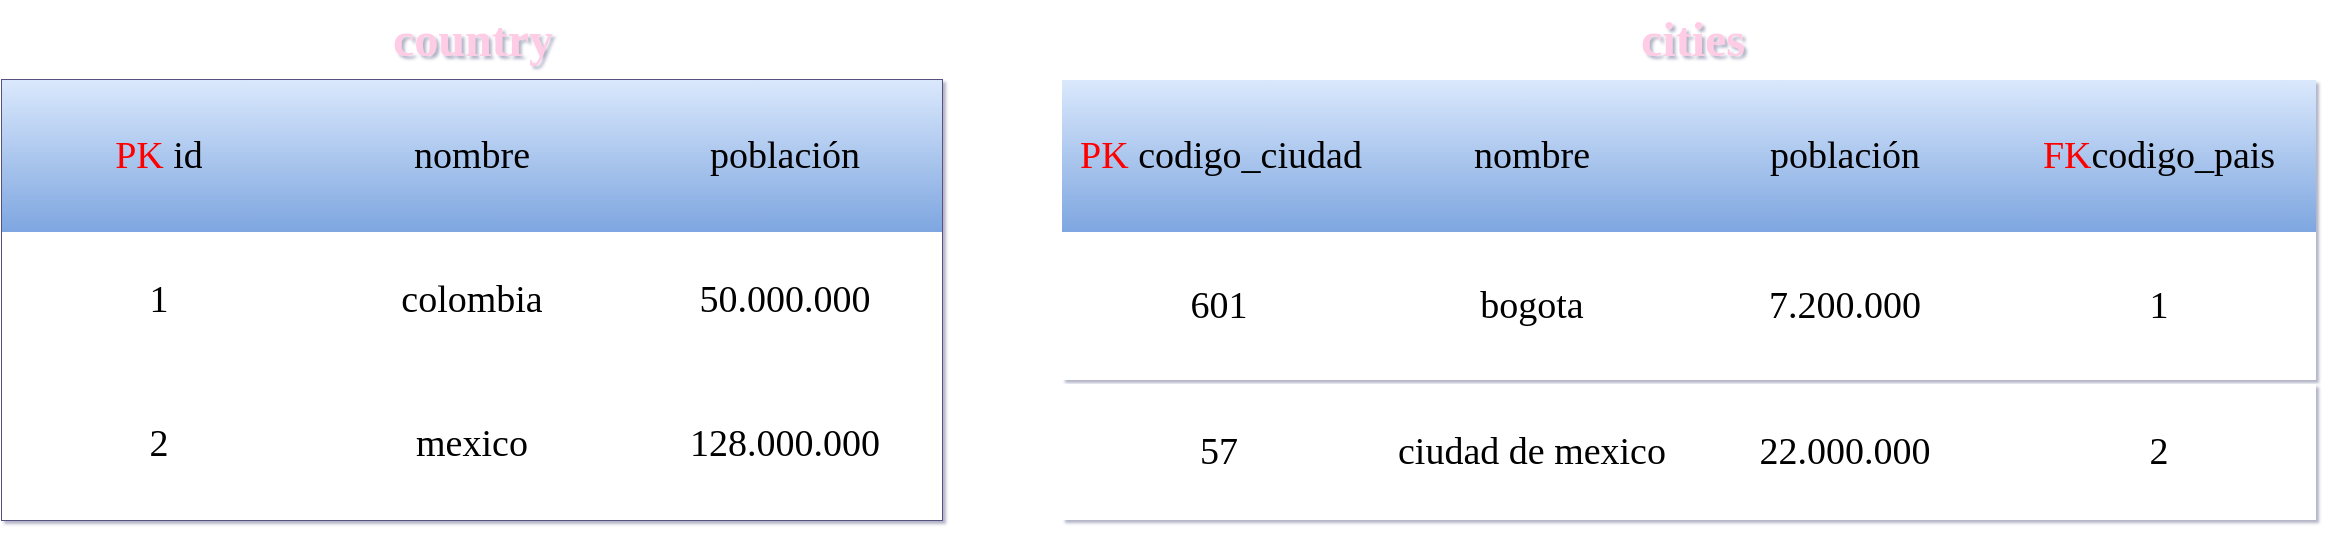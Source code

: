 <mxfile>
    <diagram id="HX9b447VqXafJLr6AjbX" name="ejercicio">
        <mxGraphModel dx="804" dy="488" grid="1" gridSize="10" guides="1" tooltips="1" connect="1" arrows="1" fold="1" page="0" pageScale="1" pageWidth="827" pageHeight="1169" background="none" math="0" shadow="1">
            <root>
                <mxCell id="0"/>
                <mxCell id="1" parent="0"/>
                <mxCell id="20JyrEh7IL_PLeLsb7hH-36" value="" style="shape=table;html=1;whiteSpace=wrap;startSize=0;container=1;collapsible=0;childLayout=tableLayout;fontFamily=Times New Roman;fontSize=19;fillColor=#d0cee2;strokeColor=#56517e;" parent="1" vertex="1">
                    <mxGeometry x="20" y="110" width="470" height="220" as="geometry"/>
                </mxCell>
                <mxCell id="20JyrEh7IL_PLeLsb7hH-37" value="" style="shape=partialRectangle;html=1;whiteSpace=wrap;collapsible=0;dropTarget=0;pointerEvents=0;fillColor=#dae8fc;top=0;left=0;bottom=0;right=0;points=[[0,0.5],[1,0.5]];portConstraint=eastwest;fontFamily=Times New Roman;fontSize=19;strokeColor=#6c8ebf;gradientColor=#7ea6e0;" parent="20JyrEh7IL_PLeLsb7hH-36" vertex="1">
                    <mxGeometry width="470" height="76" as="geometry"/>
                </mxCell>
                <mxCell id="20JyrEh7IL_PLeLsb7hH-38" value="&lt;font color=&quot;#ff0000&quot;&gt;PK&lt;/font&gt;&lt;font color=&quot;#000000&quot;&gt; id&lt;/font&gt;" style="shape=partialRectangle;html=1;whiteSpace=wrap;connectable=0;fillColor=none;top=0;left=0;bottom=0;right=0;overflow=hidden;pointerEvents=1;fontFamily=Times New Roman;fontSize=19;fontColor=#FFCCE6;" parent="20JyrEh7IL_PLeLsb7hH-37" vertex="1">
                    <mxGeometry width="157" height="76" as="geometry">
                        <mxRectangle width="157" height="76" as="alternateBounds"/>
                    </mxGeometry>
                </mxCell>
                <mxCell id="20JyrEh7IL_PLeLsb7hH-39" value="&lt;font color=&quot;#000000&quot;&gt;nombre&lt;/font&gt;" style="shape=partialRectangle;html=1;whiteSpace=wrap;connectable=0;fillColor=none;top=0;left=0;bottom=0;right=0;overflow=hidden;pointerEvents=1;fontFamily=Times New Roman;fontSize=19;fontColor=#FFCCE6;" parent="20JyrEh7IL_PLeLsb7hH-37" vertex="1">
                    <mxGeometry x="157" width="156" height="76" as="geometry">
                        <mxRectangle width="156" height="76" as="alternateBounds"/>
                    </mxGeometry>
                </mxCell>
                <mxCell id="20JyrEh7IL_PLeLsb7hH-40" value="&lt;font color=&quot;#000000&quot;&gt;población&lt;/font&gt;" style="shape=partialRectangle;html=1;whiteSpace=wrap;connectable=0;fillColor=none;top=0;left=0;bottom=0;right=0;overflow=hidden;pointerEvents=1;fontFamily=Times New Roman;fontSize=19;fontColor=#FFCCE6;" parent="20JyrEh7IL_PLeLsb7hH-37" vertex="1">
                    <mxGeometry x="313" width="157" height="76" as="geometry">
                        <mxRectangle width="157" height="76" as="alternateBounds"/>
                    </mxGeometry>
                </mxCell>
                <mxCell id="20JyrEh7IL_PLeLsb7hH-41" value="" style="shape=partialRectangle;html=1;whiteSpace=wrap;collapsible=0;dropTarget=0;pointerEvents=0;fillColor=none;top=0;left=0;bottom=0;right=0;points=[[0,0.5],[1,0.5]];portConstraint=eastwest;fontFamily=Times New Roman;fontSize=19;fontColor=#FFCCE6;" parent="20JyrEh7IL_PLeLsb7hH-36" vertex="1">
                    <mxGeometry y="76" width="470" height="68" as="geometry"/>
                </mxCell>
                <mxCell id="20JyrEh7IL_PLeLsb7hH-42" value="1" style="shape=partialRectangle;html=1;whiteSpace=wrap;connectable=0;top=0;left=0;bottom=0;right=0;overflow=hidden;pointerEvents=1;fontFamily=Times New Roman;fontSize=19;" parent="20JyrEh7IL_PLeLsb7hH-41" vertex="1">
                    <mxGeometry width="157" height="68" as="geometry">
                        <mxRectangle width="157" height="68" as="alternateBounds"/>
                    </mxGeometry>
                </mxCell>
                <mxCell id="20JyrEh7IL_PLeLsb7hH-43" value="colombia" style="shape=partialRectangle;html=1;whiteSpace=wrap;connectable=0;top=0;left=0;bottom=0;right=0;overflow=hidden;pointerEvents=1;fontFamily=Times New Roman;fontSize=19;gradientColor=none;fillColor=default;strokeWidth=4;" parent="20JyrEh7IL_PLeLsb7hH-41" vertex="1">
                    <mxGeometry x="157" width="156" height="68" as="geometry">
                        <mxRectangle width="156" height="68" as="alternateBounds"/>
                    </mxGeometry>
                </mxCell>
                <mxCell id="20JyrEh7IL_PLeLsb7hH-44" value="50.000.000" style="shape=partialRectangle;html=1;whiteSpace=wrap;connectable=0;top=0;left=0;bottom=0;right=0;overflow=hidden;pointerEvents=1;fontFamily=Times New Roman;fontSize=19;gradientColor=none;fillColor=default;strokeWidth=4;" parent="20JyrEh7IL_PLeLsb7hH-41" vertex="1">
                    <mxGeometry x="313" width="157" height="68" as="geometry">
                        <mxRectangle width="157" height="68" as="alternateBounds"/>
                    </mxGeometry>
                </mxCell>
                <mxCell id="20JyrEh7IL_PLeLsb7hH-45" value="" style="shape=partialRectangle;html=1;whiteSpace=wrap;collapsible=0;dropTarget=0;pointerEvents=0;fillColor=none;top=0;left=0;bottom=0;right=0;points=[[0,0.5],[1,0.5]];portConstraint=eastwest;fontFamily=Times New Roman;fontSize=19;fontColor=#FFCCE6;" parent="20JyrEh7IL_PLeLsb7hH-36" vertex="1">
                    <mxGeometry y="144" width="470" height="76" as="geometry"/>
                </mxCell>
                <mxCell id="20JyrEh7IL_PLeLsb7hH-46" value="2" style="shape=partialRectangle;html=1;whiteSpace=wrap;connectable=0;top=0;left=0;bottom=0;right=0;overflow=hidden;pointerEvents=1;fontFamily=Times New Roman;fontSize=19;" parent="20JyrEh7IL_PLeLsb7hH-45" vertex="1">
                    <mxGeometry width="157" height="76" as="geometry">
                        <mxRectangle width="157" height="76" as="alternateBounds"/>
                    </mxGeometry>
                </mxCell>
                <mxCell id="20JyrEh7IL_PLeLsb7hH-47" value="mexico" style="shape=partialRectangle;html=1;whiteSpace=wrap;connectable=0;top=0;left=0;bottom=0;right=0;overflow=hidden;pointerEvents=1;fontFamily=Times New Roman;fontSize=19;" parent="20JyrEh7IL_PLeLsb7hH-45" vertex="1">
                    <mxGeometry x="157" width="156" height="76" as="geometry">
                        <mxRectangle width="156" height="76" as="alternateBounds"/>
                    </mxGeometry>
                </mxCell>
                <mxCell id="20JyrEh7IL_PLeLsb7hH-48" value="128.000.000" style="shape=partialRectangle;html=1;whiteSpace=wrap;connectable=0;top=0;left=0;bottom=0;right=0;overflow=hidden;pointerEvents=1;fontFamily=Times New Roman;fontSize=19;" parent="20JyrEh7IL_PLeLsb7hH-45" vertex="1">
                    <mxGeometry x="313" width="157" height="76" as="geometry">
                        <mxRectangle width="157" height="76" as="alternateBounds"/>
                    </mxGeometry>
                </mxCell>
                <mxCell id="20JyrEh7IL_PLeLsb7hH-49" value="country" style="text;strokeColor=none;fillColor=none;html=1;fontSize=24;fontStyle=1;verticalAlign=middle;align=center;fontFamily=Times New Roman;fontColor=#FFCCE6;" parent="1" vertex="1">
                    <mxGeometry x="20" y="70" width="470" height="40" as="geometry"/>
                </mxCell>
                <mxCell id="20JyrEh7IL_PLeLsb7hH-64" value="" style="shape=partialRectangle;html=1;whiteSpace=wrap;collapsible=0;dropTarget=0;pointerEvents=0;fillColor=#dae8fc;top=0;left=0;bottom=0;right=0;points=[[0,0.5],[1,0.5]];portConstraint=eastwest;fontFamily=Times New Roman;fontSize=19;strokeColor=#6c8ebf;gradientColor=#7ea6e0;" parent="1" vertex="1">
                    <mxGeometry x="550" y="110" width="470" height="76" as="geometry"/>
                </mxCell>
                <mxCell id="20JyrEh7IL_PLeLsb7hH-65" value="&lt;font color=&quot;#ff0000&quot;&gt;PK&lt;/font&gt;&lt;font color=&quot;#000000&quot;&gt; codigo_ciudad&lt;/font&gt;" style="shape=partialRectangle;html=1;whiteSpace=wrap;connectable=0;fillColor=none;top=0;left=0;bottom=0;right=0;overflow=hidden;pointerEvents=1;fontFamily=Times New Roman;fontSize=19;fontColor=#FFCCE6;" parent="20JyrEh7IL_PLeLsb7hH-64" vertex="1">
                    <mxGeometry x="1" width="157" height="76" as="geometry">
                        <mxRectangle width="157" height="76" as="alternateBounds"/>
                    </mxGeometry>
                </mxCell>
                <mxCell id="20JyrEh7IL_PLeLsb7hH-66" value="&lt;font color=&quot;#000000&quot;&gt;nombre&lt;/font&gt;" style="shape=partialRectangle;html=1;whiteSpace=wrap;connectable=0;fillColor=none;top=0;left=0;bottom=0;right=0;overflow=hidden;pointerEvents=1;fontFamily=Times New Roman;fontSize=19;fontColor=#FFCCE6;" parent="20JyrEh7IL_PLeLsb7hH-64" vertex="1">
                    <mxGeometry x="157" width="156" height="76" as="geometry">
                        <mxRectangle width="156" height="76" as="alternateBounds"/>
                    </mxGeometry>
                </mxCell>
                <mxCell id="20JyrEh7IL_PLeLsb7hH-67" value="&lt;font color=&quot;#000000&quot;&gt;población&lt;/font&gt;" style="shape=partialRectangle;html=1;whiteSpace=wrap;connectable=0;fillColor=none;top=0;left=0;bottom=0;right=0;overflow=hidden;pointerEvents=1;fontFamily=Times New Roman;fontSize=19;fontColor=#FFCCE6;" parent="20JyrEh7IL_PLeLsb7hH-64" vertex="1">
                    <mxGeometry x="313" width="157" height="76" as="geometry">
                        <mxRectangle width="157" height="76" as="alternateBounds"/>
                    </mxGeometry>
                </mxCell>
                <mxCell id="20JyrEh7IL_PLeLsb7hH-68" value="" style="shape=partialRectangle;html=1;whiteSpace=wrap;collapsible=0;dropTarget=0;pointerEvents=0;fillColor=none;top=0;left=0;bottom=0;right=0;points=[[0,0.5],[1,0.5]];portConstraint=eastwest;fontFamily=Times New Roman;fontSize=19;fontColor=#FFCCE6;" parent="1" vertex="1">
                    <mxGeometry x="550" y="186" width="470" height="74" as="geometry"/>
                </mxCell>
                <mxCell id="20JyrEh7IL_PLeLsb7hH-69" value="601" style="shape=partialRectangle;html=1;whiteSpace=wrap;connectable=0;top=0;left=0;bottom=0;right=0;overflow=hidden;pointerEvents=1;fontFamily=Times New Roman;fontSize=19;" parent="20JyrEh7IL_PLeLsb7hH-68" vertex="1">
                    <mxGeometry width="157" height="74" as="geometry">
                        <mxRectangle width="157" height="68" as="alternateBounds"/>
                    </mxGeometry>
                </mxCell>
                <mxCell id="20JyrEh7IL_PLeLsb7hH-70" value="bogota" style="shape=partialRectangle;html=1;whiteSpace=wrap;connectable=0;top=0;left=0;bottom=0;right=0;overflow=hidden;pointerEvents=1;fontFamily=Times New Roman;fontSize=19;gradientColor=none;fillColor=default;strokeWidth=4;" parent="20JyrEh7IL_PLeLsb7hH-68" vertex="1">
                    <mxGeometry x="157" width="156" height="74" as="geometry">
                        <mxRectangle width="156" height="68" as="alternateBounds"/>
                    </mxGeometry>
                </mxCell>
                <mxCell id="20JyrEh7IL_PLeLsb7hH-71" value="7.200.000" style="shape=partialRectangle;html=1;whiteSpace=wrap;connectable=0;top=0;left=0;bottom=0;right=0;overflow=hidden;pointerEvents=1;fontFamily=Times New Roman;fontSize=19;gradientColor=none;fillColor=default;strokeWidth=4;" parent="20JyrEh7IL_PLeLsb7hH-68" vertex="1">
                    <mxGeometry x="313" width="157" height="74" as="geometry">
                        <mxRectangle width="157" height="68" as="alternateBounds"/>
                    </mxGeometry>
                </mxCell>
                <mxCell id="20JyrEh7IL_PLeLsb7hH-72" value="" style="shape=partialRectangle;html=1;whiteSpace=wrap;collapsible=0;dropTarget=0;pointerEvents=0;fillColor=none;top=0;left=0;bottom=0;right=0;points=[[0,0.5],[1,0.5]];portConstraint=eastwest;fontFamily=Times New Roman;fontSize=19;fontColor=#FFCCE6;" parent="1" vertex="1">
                    <mxGeometry x="550" y="262" width="470" height="68" as="geometry"/>
                </mxCell>
                <mxCell id="20JyrEh7IL_PLeLsb7hH-73" value="57" style="shape=partialRectangle;html=1;whiteSpace=wrap;connectable=0;top=0;left=0;bottom=0;right=0;overflow=hidden;pointerEvents=1;fontFamily=Times New Roman;fontSize=19;" parent="20JyrEh7IL_PLeLsb7hH-72" vertex="1">
                    <mxGeometry width="157" height="68" as="geometry">
                        <mxRectangle width="157" height="68" as="alternateBounds"/>
                    </mxGeometry>
                </mxCell>
                <mxCell id="20JyrEh7IL_PLeLsb7hH-74" value="ciudad de mexico" style="shape=partialRectangle;html=1;whiteSpace=wrap;connectable=0;top=0;left=0;bottom=0;right=0;overflow=hidden;pointerEvents=1;fontFamily=Times New Roman;fontSize=19;gradientColor=none;fillColor=default;strokeWidth=4;" parent="20JyrEh7IL_PLeLsb7hH-72" vertex="1">
                    <mxGeometry x="157" width="156" height="68" as="geometry">
                        <mxRectangle width="156" height="68" as="alternateBounds"/>
                    </mxGeometry>
                </mxCell>
                <mxCell id="20JyrEh7IL_PLeLsb7hH-75" value="22.000.000" style="shape=partialRectangle;html=1;whiteSpace=wrap;connectable=0;top=0;left=0;bottom=0;right=0;overflow=hidden;pointerEvents=1;fontFamily=Times New Roman;fontSize=19;gradientColor=none;fillColor=default;strokeWidth=4;" parent="20JyrEh7IL_PLeLsb7hH-72" vertex="1">
                    <mxGeometry x="313" width="157" height="68" as="geometry">
                        <mxRectangle width="157" height="68" as="alternateBounds"/>
                    </mxGeometry>
                </mxCell>
                <mxCell id="20JyrEh7IL_PLeLsb7hH-76" value="cities" style="text;strokeColor=none;fillColor=none;html=1;fontSize=24;fontStyle=1;verticalAlign=middle;align=center;fontFamily=Times New Roman;fontColor=#FFCCE6;" parent="1" vertex="1">
                    <mxGeometry x="550" y="70" width="630" height="40" as="geometry"/>
                </mxCell>
                <mxCell id="20JyrEh7IL_PLeLsb7hH-79" value="&lt;font color=&quot;#ff0000&quot;&gt;FK&lt;/font&gt;&lt;font color=&quot;#000000&quot;&gt;codigo_pais&lt;/font&gt;" style="shape=partialRectangle;html=1;whiteSpace=wrap;connectable=0;fillColor=#dae8fc;top=0;left=0;bottom=0;right=0;overflow=hidden;pointerEvents=1;fontFamily=Times New Roman;fontSize=19;strokeColor=#6c8ebf;gradientColor=#7ea6e0;" parent="1" vertex="1">
                    <mxGeometry x="1020" y="110" width="157" height="76" as="geometry">
                        <mxRectangle width="157" height="76" as="alternateBounds"/>
                    </mxGeometry>
                </mxCell>
                <mxCell id="PJmMg9RdXhTTl3zpcq6I-9" value="1" style="shape=partialRectangle;html=1;whiteSpace=wrap;connectable=0;top=0;left=0;bottom=0;right=0;overflow=hidden;pointerEvents=1;fontFamily=Times New Roman;fontSize=19;gradientColor=none;fillColor=default;strokeWidth=4;" parent="1" vertex="1">
                    <mxGeometry x="1020" y="186" width="157" height="74" as="geometry">
                        <mxRectangle width="157" height="68" as="alternateBounds"/>
                    </mxGeometry>
                </mxCell>
                <mxCell id="PJmMg9RdXhTTl3zpcq6I-10" value="2" style="shape=partialRectangle;html=1;whiteSpace=wrap;connectable=0;top=0;left=0;bottom=0;right=0;overflow=hidden;pointerEvents=1;fontFamily=Times New Roman;fontSize=19;gradientColor=none;fillColor=default;strokeWidth=4;" parent="1" vertex="1">
                    <mxGeometry x="1020" y="262" width="157" height="68" as="geometry">
                        <mxRectangle width="157" height="68" as="alternateBounds"/>
                    </mxGeometry>
                </mxCell>
            </root>
        </mxGraphModel>
    </diagram>
</mxfile>